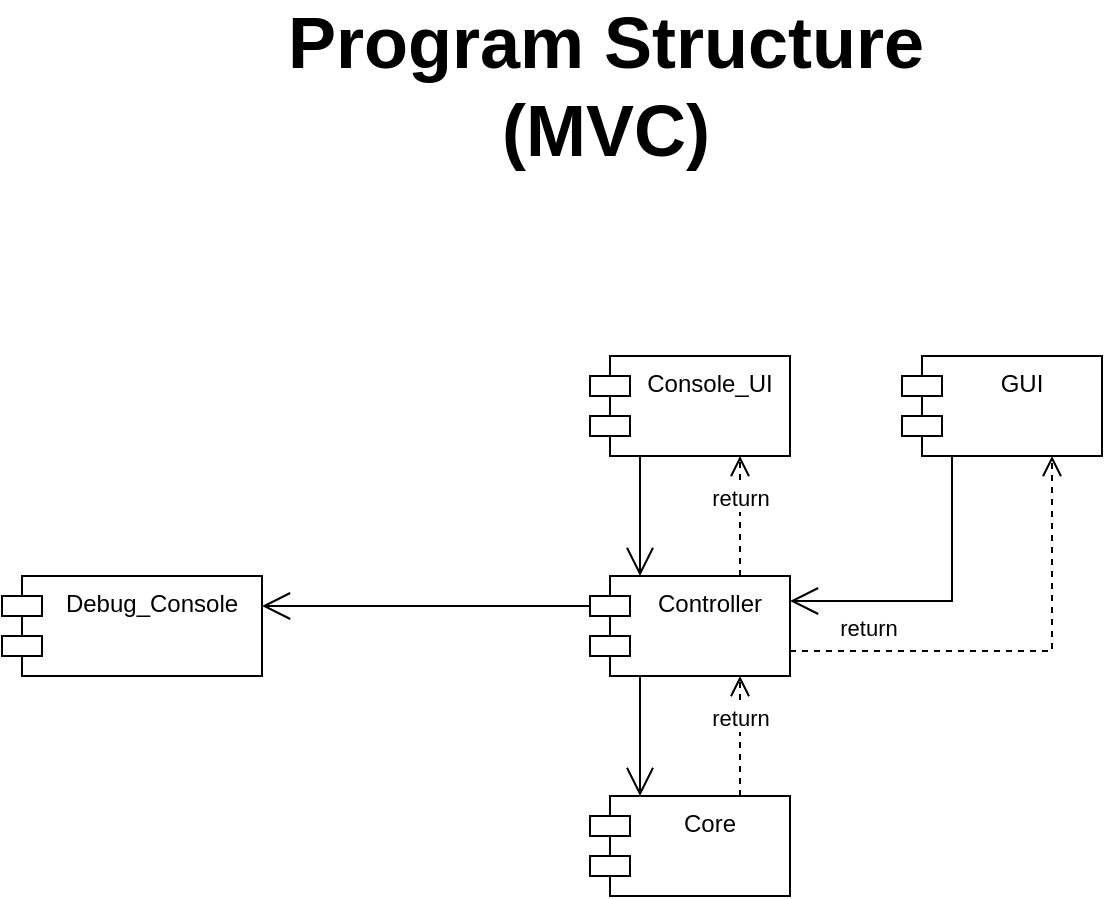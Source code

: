 <mxfile version="21.2.9" type="github">
  <diagram id="C5RBs43oDa-KdzZeNtuy" name="Page-1">
    <mxGraphModel dx="1393" dy="766" grid="1" gridSize="10" guides="1" tooltips="1" connect="1" arrows="1" fold="1" page="1" pageScale="1" pageWidth="413" pageHeight="583" math="0" shadow="0">
      <root>
        <mxCell id="WIyWlLk6GJQsqaUBKTNV-0" />
        <mxCell id="WIyWlLk6GJQsqaUBKTNV-1" parent="WIyWlLk6GJQsqaUBKTNV-0" />
        <mxCell id="4hApF8zxHWb2KSiEJ-X--2" value="Controller" style="shape=module;align=left;spacingLeft=20;align=center;verticalAlign=top;whiteSpace=wrap;html=1;" parent="WIyWlLk6GJQsqaUBKTNV-1" vertex="1">
          <mxGeometry x="404" y="300" width="100" height="50" as="geometry" />
        </mxCell>
        <mxCell id="4hApF8zxHWb2KSiEJ-X--3" value="Console_UI" style="shape=module;align=left;spacingLeft=20;align=center;verticalAlign=top;whiteSpace=wrap;html=1;" parent="WIyWlLk6GJQsqaUBKTNV-1" vertex="1">
          <mxGeometry x="404" y="190" width="100" height="50" as="geometry" />
        </mxCell>
        <mxCell id="4hApF8zxHWb2KSiEJ-X--6" value="GUI" style="shape=module;align=left;spacingLeft=20;align=center;verticalAlign=top;whiteSpace=wrap;html=1;" parent="WIyWlLk6GJQsqaUBKTNV-1" vertex="1">
          <mxGeometry x="560" y="190" width="100" height="50" as="geometry" />
        </mxCell>
        <mxCell id="4hApF8zxHWb2KSiEJ-X--8" value="Debug_Console" style="shape=module;align=left;spacingLeft=20;align=center;verticalAlign=top;whiteSpace=wrap;html=1;" parent="WIyWlLk6GJQsqaUBKTNV-1" vertex="1">
          <mxGeometry x="110" y="300" width="130" height="50" as="geometry" />
        </mxCell>
        <mxCell id="4hApF8zxHWb2KSiEJ-X--10" value="return" style="html=1;verticalAlign=bottom;endArrow=open;dashed=1;endSize=8;edgeStyle=elbowEdgeStyle;elbow=vertical;curved=0;rounded=0;exitX=0.75;exitY=0;exitDx=0;exitDy=0;entryX=0.75;entryY=1;entryDx=0;entryDy=0;" parent="WIyWlLk6GJQsqaUBKTNV-1" source="4hApF8zxHWb2KSiEJ-X--2" target="4hApF8zxHWb2KSiEJ-X--3" edge="1">
          <mxGeometry relative="1" as="geometry">
            <mxPoint x="500" y="260" as="sourcePoint" />
            <mxPoint x="420" y="260" as="targetPoint" />
          </mxGeometry>
        </mxCell>
        <mxCell id="4hApF8zxHWb2KSiEJ-X--16" value="return" style="html=1;verticalAlign=bottom;endArrow=open;dashed=1;endSize=8;edgeStyle=orthogonalEdgeStyle;rounded=0;exitX=1;exitY=0.75;exitDx=0;exitDy=0;entryX=0.75;entryY=1;entryDx=0;entryDy=0;" parent="WIyWlLk6GJQsqaUBKTNV-1" source="4hApF8zxHWb2KSiEJ-X--2" target="4hApF8zxHWb2KSiEJ-X--6" edge="1">
          <mxGeometry x="-0.661" y="3" relative="1" as="geometry">
            <mxPoint x="530" y="360" as="sourcePoint" />
            <mxPoint x="600" y="260" as="targetPoint" />
            <mxPoint as="offset" />
          </mxGeometry>
        </mxCell>
        <mxCell id="4hApF8zxHWb2KSiEJ-X--21" value="" style="endArrow=open;endFill=1;endSize=12;html=1;rounded=0;exitX=0;exitY=0;exitDx=0;exitDy=15;exitPerimeter=0;" parent="WIyWlLk6GJQsqaUBKTNV-1" source="4hApF8zxHWb2KSiEJ-X--2" edge="1">
          <mxGeometry width="160" relative="1" as="geometry">
            <mxPoint x="370" y="310" as="sourcePoint" />
            <mxPoint x="240" y="315" as="targetPoint" />
          </mxGeometry>
        </mxCell>
        <mxCell id="4hApF8zxHWb2KSiEJ-X--22" value="" style="endArrow=open;endFill=1;endSize=12;html=1;rounded=0;exitX=0.25;exitY=1;exitDx=0;exitDy=0;entryX=0.25;entryY=0;entryDx=0;entryDy=0;" parent="WIyWlLk6GJQsqaUBKTNV-1" source="4hApF8zxHWb2KSiEJ-X--3" target="4hApF8zxHWb2KSiEJ-X--2" edge="1">
          <mxGeometry width="160" relative="1" as="geometry">
            <mxPoint x="370" y="310" as="sourcePoint" />
            <mxPoint x="530" y="310" as="targetPoint" />
          </mxGeometry>
        </mxCell>
        <mxCell id="4hApF8zxHWb2KSiEJ-X--23" value="" style="endArrow=open;endFill=1;endSize=12;html=1;rounded=0;exitX=0.25;exitY=1;exitDx=0;exitDy=0;entryX=1;entryY=0.25;entryDx=0;entryDy=0;edgeStyle=orthogonalEdgeStyle;" parent="WIyWlLk6GJQsqaUBKTNV-1" source="4hApF8zxHWb2KSiEJ-X--6" target="4hApF8zxHWb2KSiEJ-X--2" edge="1">
          <mxGeometry width="160" relative="1" as="geometry">
            <mxPoint x="370" y="310" as="sourcePoint" />
            <mxPoint x="530" y="310" as="targetPoint" />
          </mxGeometry>
        </mxCell>
        <mxCell id="4hApF8zxHWb2KSiEJ-X--24" value="Core" style="shape=module;align=left;spacingLeft=20;align=center;verticalAlign=top;whiteSpace=wrap;html=1;" parent="WIyWlLk6GJQsqaUBKTNV-1" vertex="1">
          <mxGeometry x="404" y="410" width="100" height="50" as="geometry" />
        </mxCell>
        <mxCell id="4hApF8zxHWb2KSiEJ-X--25" value="return" style="html=1;verticalAlign=bottom;endArrow=open;dashed=1;endSize=8;elbow=vertical;rounded=0;entryX=0.75;entryY=1;entryDx=0;entryDy=0;exitX=0.75;exitY=0;exitDx=0;exitDy=0;" parent="WIyWlLk6GJQsqaUBKTNV-1" source="4hApF8zxHWb2KSiEJ-X--24" target="4hApF8zxHWb2KSiEJ-X--2" edge="1">
          <mxGeometry relative="1" as="geometry">
            <mxPoint x="490" y="450" as="sourcePoint" />
            <mxPoint x="410" y="450" as="targetPoint" />
          </mxGeometry>
        </mxCell>
        <mxCell id="4hApF8zxHWb2KSiEJ-X--26" value="" style="endArrow=open;endFill=1;endSize=12;html=1;rounded=0;exitX=0.25;exitY=1;exitDx=0;exitDy=0;entryX=0.25;entryY=0;entryDx=0;entryDy=0;" parent="WIyWlLk6GJQsqaUBKTNV-1" source="4hApF8zxHWb2KSiEJ-X--2" target="4hApF8zxHWb2KSiEJ-X--24" edge="1">
          <mxGeometry width="160" relative="1" as="geometry">
            <mxPoint x="370" y="450" as="sourcePoint" />
            <mxPoint x="530" y="450" as="targetPoint" />
          </mxGeometry>
        </mxCell>
        <mxCell id="4hApF8zxHWb2KSiEJ-X--30" value="&lt;b&gt;&lt;font style=&quot;font-size: 36px;&quot;&gt;Program Structure (MVC)&lt;/font&gt;&lt;/b&gt;" style="text;html=1;strokeColor=none;fillColor=none;align=center;verticalAlign=middle;whiteSpace=wrap;rounded=0;" parent="WIyWlLk6GJQsqaUBKTNV-1" vertex="1">
          <mxGeometry x="230" y="40" width="364" height="30" as="geometry" />
        </mxCell>
      </root>
    </mxGraphModel>
  </diagram>
</mxfile>
